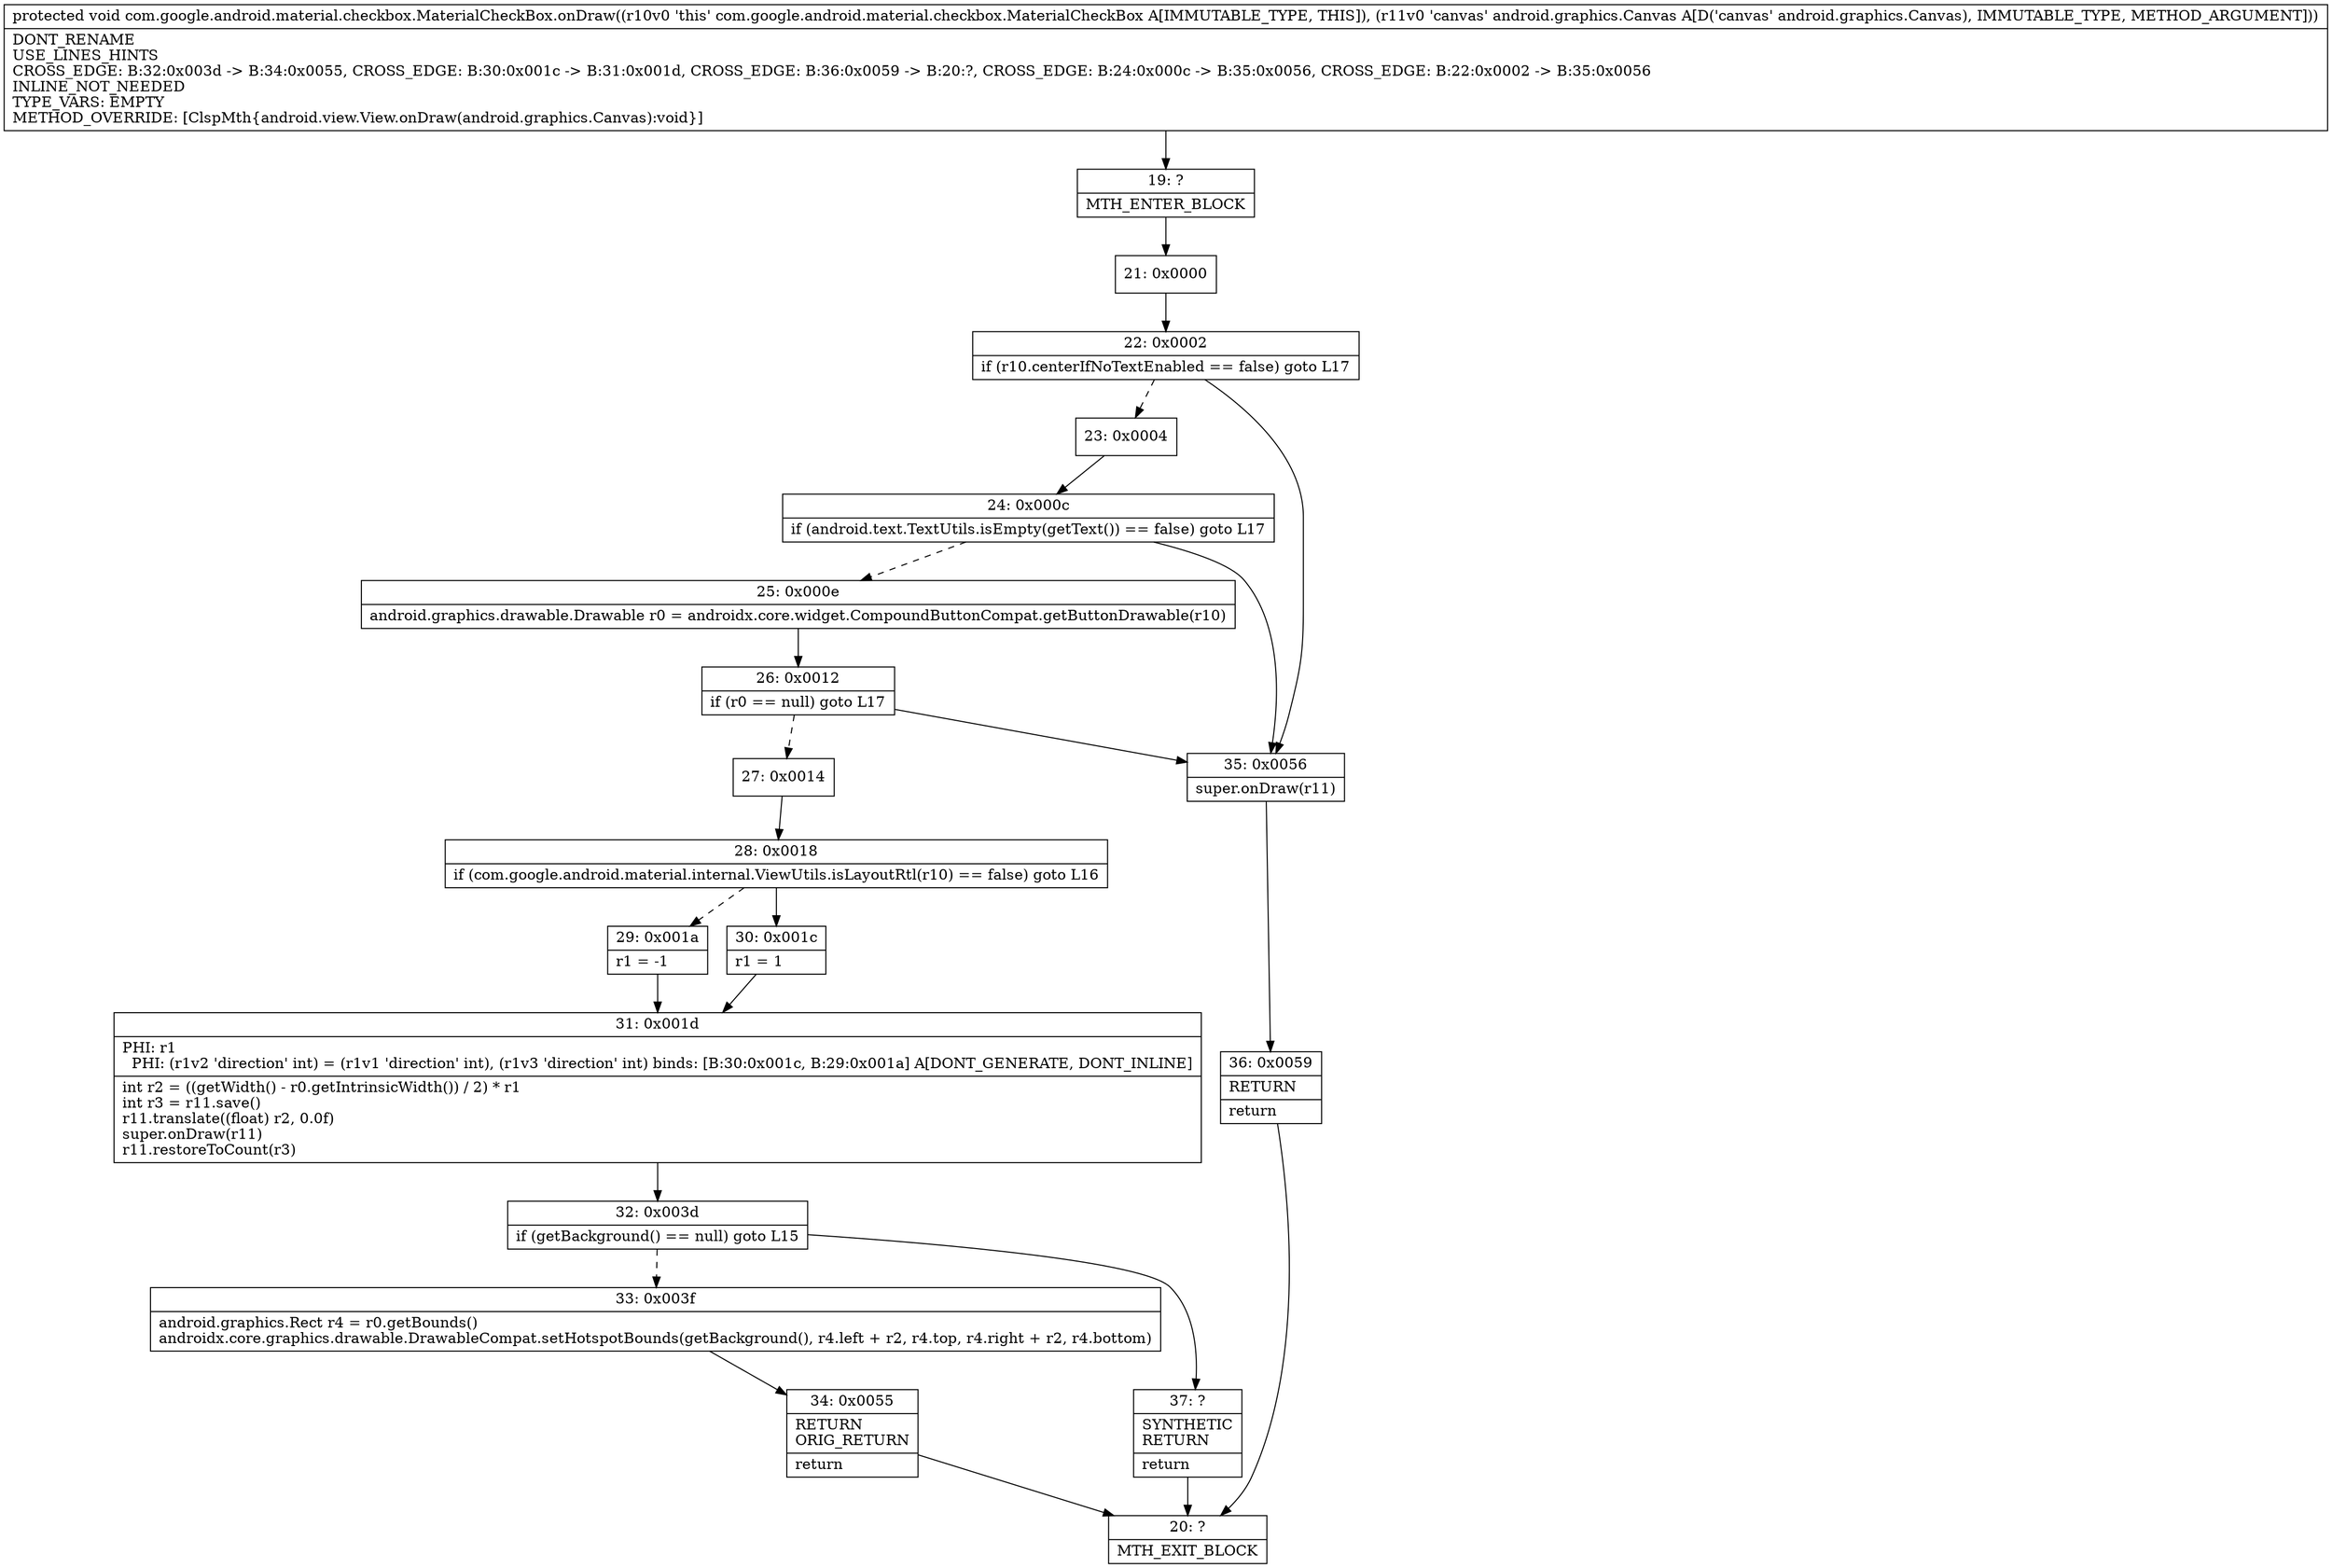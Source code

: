 digraph "CFG forcom.google.android.material.checkbox.MaterialCheckBox.onDraw(Landroid\/graphics\/Canvas;)V" {
Node_19 [shape=record,label="{19\:\ ?|MTH_ENTER_BLOCK\l}"];
Node_21 [shape=record,label="{21\:\ 0x0000}"];
Node_22 [shape=record,label="{22\:\ 0x0002|if (r10.centerIfNoTextEnabled == false) goto L17\l}"];
Node_23 [shape=record,label="{23\:\ 0x0004}"];
Node_24 [shape=record,label="{24\:\ 0x000c|if (android.text.TextUtils.isEmpty(getText()) == false) goto L17\l}"];
Node_25 [shape=record,label="{25\:\ 0x000e|android.graphics.drawable.Drawable r0 = androidx.core.widget.CompoundButtonCompat.getButtonDrawable(r10)\l}"];
Node_26 [shape=record,label="{26\:\ 0x0012|if (r0 == null) goto L17\l}"];
Node_27 [shape=record,label="{27\:\ 0x0014}"];
Node_28 [shape=record,label="{28\:\ 0x0018|if (com.google.android.material.internal.ViewUtils.isLayoutRtl(r10) == false) goto L16\l}"];
Node_29 [shape=record,label="{29\:\ 0x001a|r1 = \-1\l}"];
Node_31 [shape=record,label="{31\:\ 0x001d|PHI: r1 \l  PHI: (r1v2 'direction' int) = (r1v1 'direction' int), (r1v3 'direction' int) binds: [B:30:0x001c, B:29:0x001a] A[DONT_GENERATE, DONT_INLINE]\l|int r2 = ((getWidth() \- r0.getIntrinsicWidth()) \/ 2) * r1\lint r3 = r11.save()\lr11.translate((float) r2, 0.0f)\lsuper.onDraw(r11)\lr11.restoreToCount(r3)\l}"];
Node_32 [shape=record,label="{32\:\ 0x003d|if (getBackground() == null) goto L15\l}"];
Node_33 [shape=record,label="{33\:\ 0x003f|android.graphics.Rect r4 = r0.getBounds()\landroidx.core.graphics.drawable.DrawableCompat.setHotspotBounds(getBackground(), r4.left + r2, r4.top, r4.right + r2, r4.bottom)\l}"];
Node_34 [shape=record,label="{34\:\ 0x0055|RETURN\lORIG_RETURN\l|return\l}"];
Node_20 [shape=record,label="{20\:\ ?|MTH_EXIT_BLOCK\l}"];
Node_37 [shape=record,label="{37\:\ ?|SYNTHETIC\lRETURN\l|return\l}"];
Node_30 [shape=record,label="{30\:\ 0x001c|r1 = 1\l}"];
Node_35 [shape=record,label="{35\:\ 0x0056|super.onDraw(r11)\l}"];
Node_36 [shape=record,label="{36\:\ 0x0059|RETURN\l|return\l}"];
MethodNode[shape=record,label="{protected void com.google.android.material.checkbox.MaterialCheckBox.onDraw((r10v0 'this' com.google.android.material.checkbox.MaterialCheckBox A[IMMUTABLE_TYPE, THIS]), (r11v0 'canvas' android.graphics.Canvas A[D('canvas' android.graphics.Canvas), IMMUTABLE_TYPE, METHOD_ARGUMENT]))  | DONT_RENAME\lUSE_LINES_HINTS\lCROSS_EDGE: B:32:0x003d \-\> B:34:0x0055, CROSS_EDGE: B:30:0x001c \-\> B:31:0x001d, CROSS_EDGE: B:36:0x0059 \-\> B:20:?, CROSS_EDGE: B:24:0x000c \-\> B:35:0x0056, CROSS_EDGE: B:22:0x0002 \-\> B:35:0x0056\lINLINE_NOT_NEEDED\lTYPE_VARS: EMPTY\lMETHOD_OVERRIDE: [ClspMth\{android.view.View.onDraw(android.graphics.Canvas):void\}]\l}"];
MethodNode -> Node_19;Node_19 -> Node_21;
Node_21 -> Node_22;
Node_22 -> Node_23[style=dashed];
Node_22 -> Node_35;
Node_23 -> Node_24;
Node_24 -> Node_25[style=dashed];
Node_24 -> Node_35;
Node_25 -> Node_26;
Node_26 -> Node_27[style=dashed];
Node_26 -> Node_35;
Node_27 -> Node_28;
Node_28 -> Node_29[style=dashed];
Node_28 -> Node_30;
Node_29 -> Node_31;
Node_31 -> Node_32;
Node_32 -> Node_33[style=dashed];
Node_32 -> Node_37;
Node_33 -> Node_34;
Node_34 -> Node_20;
Node_37 -> Node_20;
Node_30 -> Node_31;
Node_35 -> Node_36;
Node_36 -> Node_20;
}

